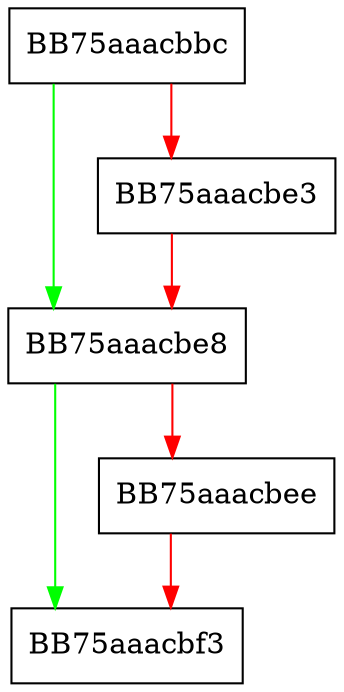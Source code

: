 digraph skipIpcs {
  node [shape="box"];
  graph [splines=ortho];
  BB75aaacbbc -> BB75aaacbe8 [color="green"];
  BB75aaacbbc -> BB75aaacbe3 [color="red"];
  BB75aaacbe3 -> BB75aaacbe8 [color="red"];
  BB75aaacbe8 -> BB75aaacbf3 [color="green"];
  BB75aaacbe8 -> BB75aaacbee [color="red"];
  BB75aaacbee -> BB75aaacbf3 [color="red"];
}